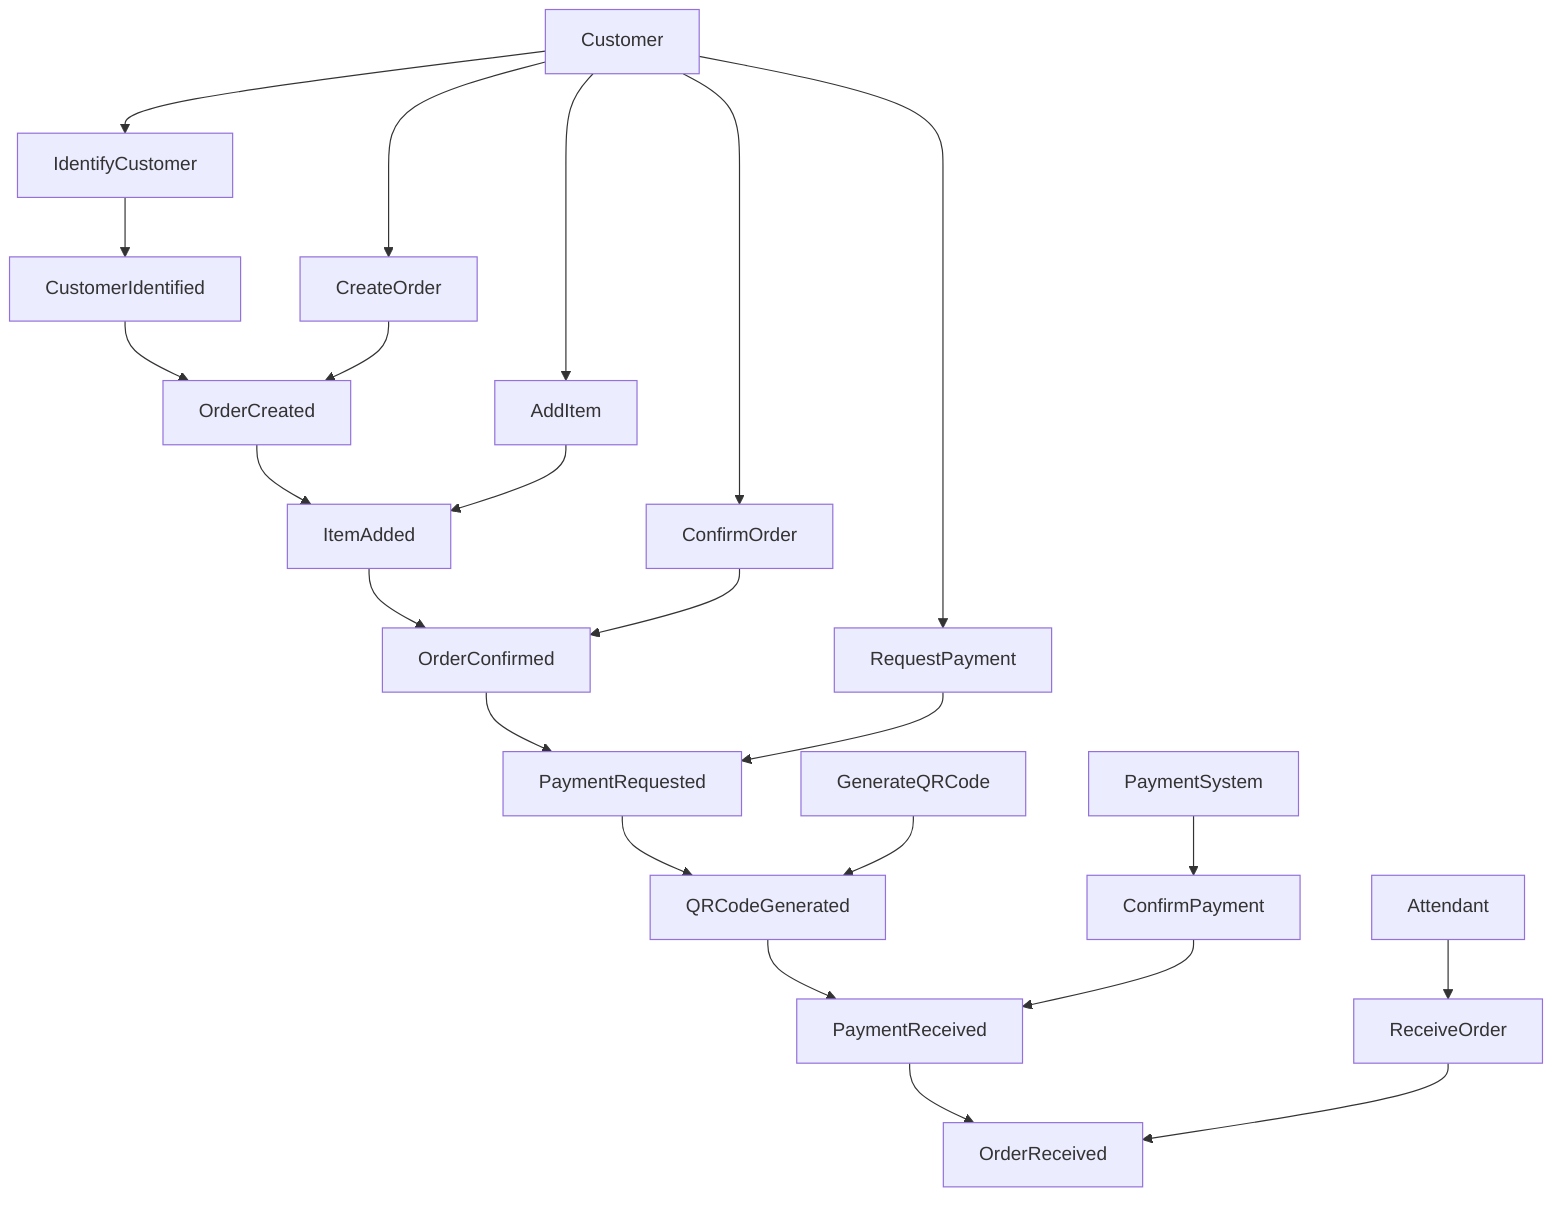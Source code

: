 flowchart TD
%% Eventos de Domínio
    E1[CustomerIdentified] --> E2[OrderCreated]
    E2 --> E3[ItemAdded]
    E3 --> E4[OrderConfirmed]
    E4 --> E5[PaymentRequested]
    E5 --> E6[QRCodeGenerated]
    E6 --> E7[PaymentReceived]
    E7 --> E8[OrderReceived]

%% Comandos
    C1[IdentifyCustomer] --> E1
    C2[CreateOrder] --> E2
    C3[AddItem] --> E3
    C4[ConfirmOrder] --> E4
    C5[RequestPayment] --> E5
    C6[GenerateQRCode] --> E6
    C7[ConfirmPayment] --> E7
    C8[ReceiveOrder] --> E8

%% Atores
    A1[Customer] --> C1
    A1 --> C2
    A1 --> C3
    A1 --> C4
    A1 --> C5
    A2[PaymentSystem] --> C7
    A3[Attendant] --> C8